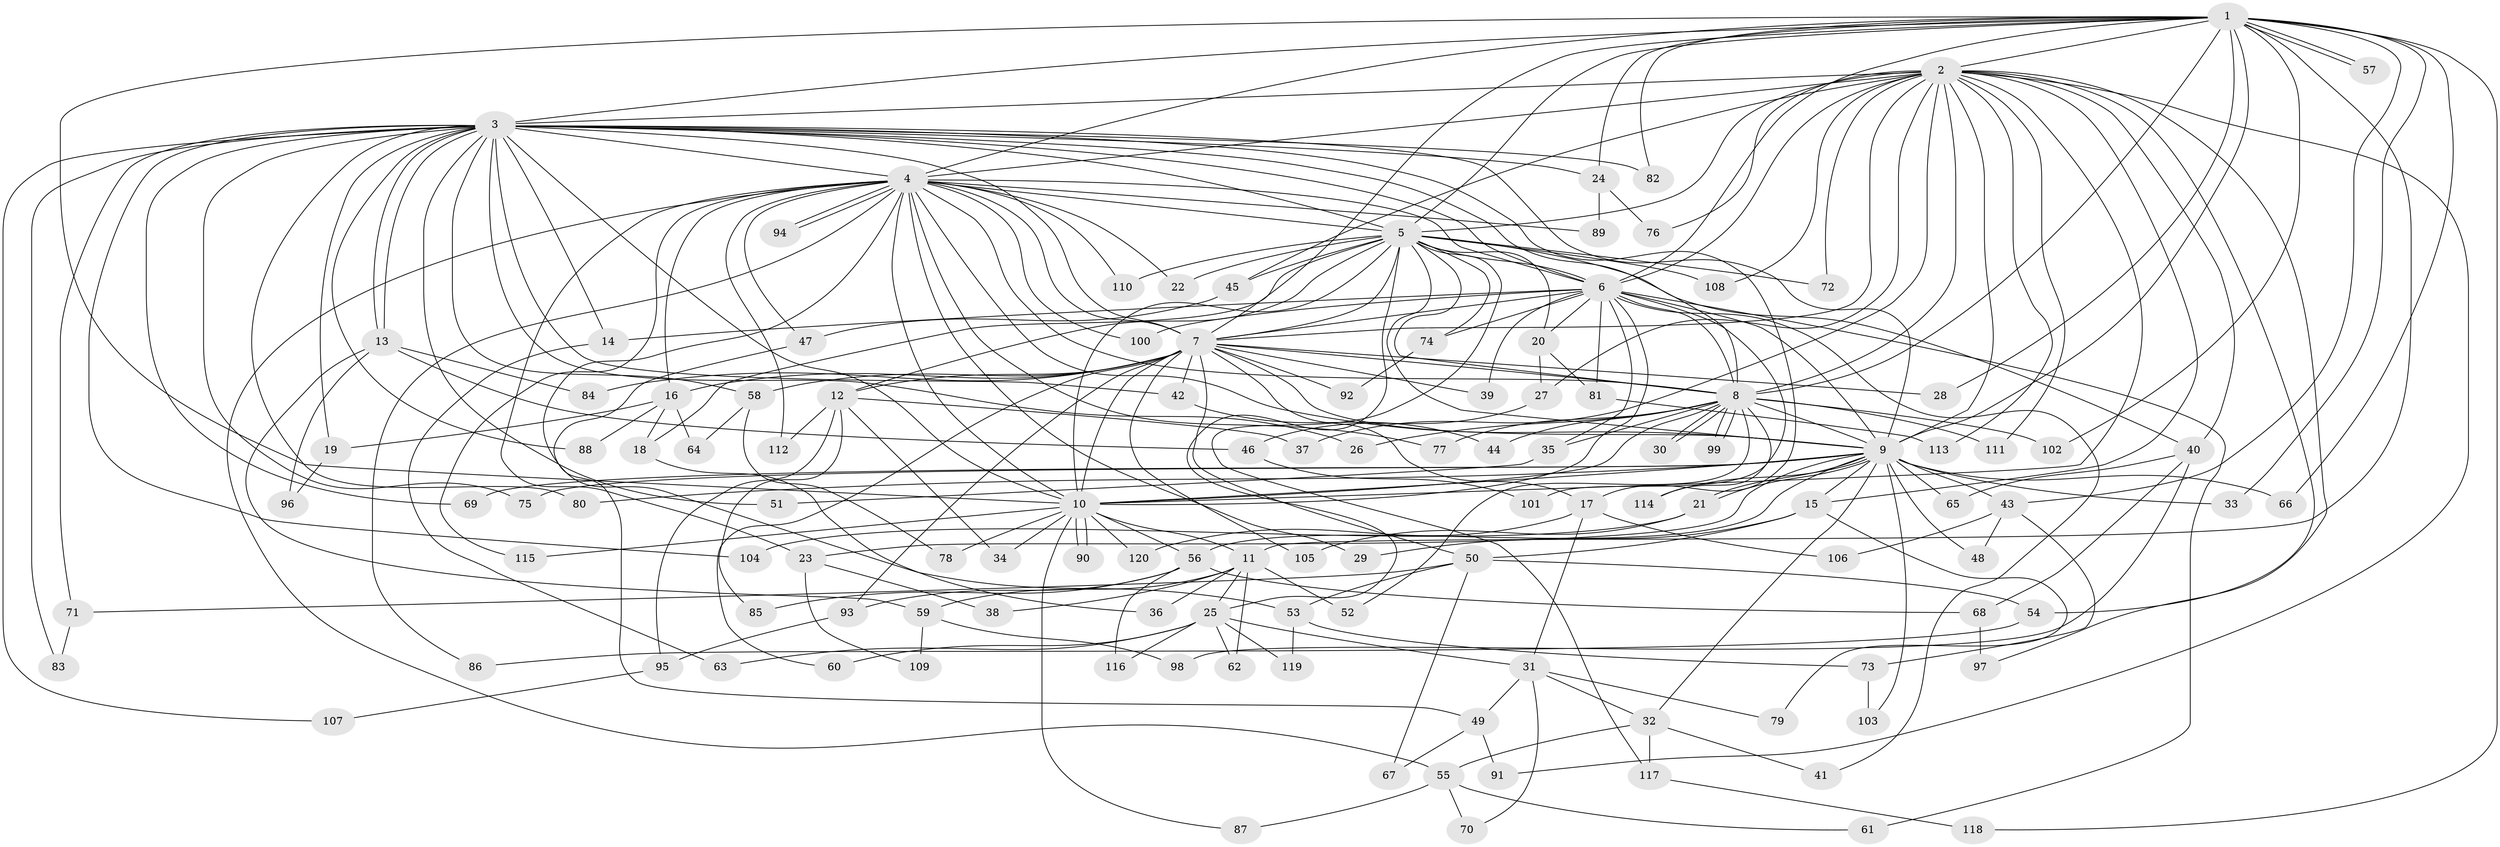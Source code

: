 // coarse degree distribution, {14: 0.05555555555555555, 18: 0.027777777777777776, 23: 0.027777777777777776, 7: 0.027777777777777776, 13: 0.027777777777777776, 6: 0.05555555555555555, 5: 0.08333333333333333, 1: 0.08333333333333333, 4: 0.027777777777777776, 2: 0.3888888888888889, 3: 0.19444444444444445}
// Generated by graph-tools (version 1.1) at 2025/17/03/04/25 18:17:14]
// undirected, 120 vertices, 265 edges
graph export_dot {
graph [start="1"]
  node [color=gray90,style=filled];
  1;
  2;
  3;
  4;
  5;
  6;
  7;
  8;
  9;
  10;
  11;
  12;
  13;
  14;
  15;
  16;
  17;
  18;
  19;
  20;
  21;
  22;
  23;
  24;
  25;
  26;
  27;
  28;
  29;
  30;
  31;
  32;
  33;
  34;
  35;
  36;
  37;
  38;
  39;
  40;
  41;
  42;
  43;
  44;
  45;
  46;
  47;
  48;
  49;
  50;
  51;
  52;
  53;
  54;
  55;
  56;
  57;
  58;
  59;
  60;
  61;
  62;
  63;
  64;
  65;
  66;
  67;
  68;
  69;
  70;
  71;
  72;
  73;
  74;
  75;
  76;
  77;
  78;
  79;
  80;
  81;
  82;
  83;
  84;
  85;
  86;
  87;
  88;
  89;
  90;
  91;
  92;
  93;
  94;
  95;
  96;
  97;
  98;
  99;
  100;
  101;
  102;
  103;
  104;
  105;
  106;
  107;
  108;
  109;
  110;
  111;
  112;
  113;
  114;
  115;
  116;
  117;
  118;
  119;
  120;
  1 -- 2;
  1 -- 3;
  1 -- 4;
  1 -- 5;
  1 -- 6;
  1 -- 7;
  1 -- 8;
  1 -- 9;
  1 -- 10;
  1 -- 11;
  1 -- 24;
  1 -- 28;
  1 -- 33;
  1 -- 43;
  1 -- 57;
  1 -- 57;
  1 -- 66;
  1 -- 82;
  1 -- 102;
  1 -- 118;
  2 -- 3;
  2 -- 4;
  2 -- 5;
  2 -- 6;
  2 -- 7;
  2 -- 8;
  2 -- 9;
  2 -- 10;
  2 -- 15;
  2 -- 27;
  2 -- 37;
  2 -- 40;
  2 -- 45;
  2 -- 54;
  2 -- 72;
  2 -- 76;
  2 -- 91;
  2 -- 97;
  2 -- 108;
  2 -- 111;
  2 -- 113;
  3 -- 4;
  3 -- 5;
  3 -- 6;
  3 -- 7;
  3 -- 8;
  3 -- 9;
  3 -- 10;
  3 -- 13;
  3 -- 13;
  3 -- 14;
  3 -- 17;
  3 -- 19;
  3 -- 24;
  3 -- 26;
  3 -- 42;
  3 -- 51;
  3 -- 58;
  3 -- 69;
  3 -- 71;
  3 -- 75;
  3 -- 80;
  3 -- 82;
  3 -- 83;
  3 -- 88;
  3 -- 104;
  3 -- 107;
  4 -- 5;
  4 -- 6;
  4 -- 7;
  4 -- 8;
  4 -- 9;
  4 -- 10;
  4 -- 16;
  4 -- 22;
  4 -- 23;
  4 -- 29;
  4 -- 47;
  4 -- 53;
  4 -- 55;
  4 -- 77;
  4 -- 86;
  4 -- 89;
  4 -- 94;
  4 -- 94;
  4 -- 100;
  4 -- 110;
  4 -- 112;
  4 -- 115;
  5 -- 6;
  5 -- 7;
  5 -- 8;
  5 -- 9;
  5 -- 10;
  5 -- 12;
  5 -- 18;
  5 -- 20;
  5 -- 22;
  5 -- 25;
  5 -- 40;
  5 -- 45;
  5 -- 72;
  5 -- 74;
  5 -- 108;
  5 -- 110;
  5 -- 117;
  6 -- 7;
  6 -- 8;
  6 -- 9;
  6 -- 10;
  6 -- 14;
  6 -- 20;
  6 -- 35;
  6 -- 39;
  6 -- 41;
  6 -- 61;
  6 -- 74;
  6 -- 81;
  6 -- 100;
  6 -- 101;
  7 -- 8;
  7 -- 9;
  7 -- 10;
  7 -- 12;
  7 -- 16;
  7 -- 17;
  7 -- 28;
  7 -- 39;
  7 -- 42;
  7 -- 50;
  7 -- 58;
  7 -- 60;
  7 -- 84;
  7 -- 92;
  7 -- 93;
  7 -- 105;
  8 -- 9;
  8 -- 10;
  8 -- 26;
  8 -- 30;
  8 -- 30;
  8 -- 35;
  8 -- 44;
  8 -- 52;
  8 -- 77;
  8 -- 99;
  8 -- 99;
  8 -- 102;
  8 -- 111;
  8 -- 114;
  9 -- 10;
  9 -- 15;
  9 -- 21;
  9 -- 21;
  9 -- 23;
  9 -- 32;
  9 -- 33;
  9 -- 43;
  9 -- 48;
  9 -- 56;
  9 -- 65;
  9 -- 66;
  9 -- 69;
  9 -- 75;
  9 -- 80;
  9 -- 103;
  9 -- 114;
  10 -- 11;
  10 -- 34;
  10 -- 56;
  10 -- 78;
  10 -- 87;
  10 -- 90;
  10 -- 90;
  10 -- 115;
  10 -- 120;
  11 -- 25;
  11 -- 36;
  11 -- 38;
  11 -- 52;
  11 -- 59;
  11 -- 62;
  12 -- 34;
  12 -- 37;
  12 -- 85;
  12 -- 95;
  12 -- 112;
  13 -- 46;
  13 -- 59;
  13 -- 84;
  13 -- 96;
  14 -- 63;
  15 -- 29;
  15 -- 50;
  15 -- 79;
  16 -- 18;
  16 -- 19;
  16 -- 64;
  16 -- 88;
  17 -- 31;
  17 -- 106;
  17 -- 120;
  18 -- 36;
  19 -- 96;
  20 -- 27;
  20 -- 81;
  21 -- 104;
  21 -- 105;
  23 -- 38;
  23 -- 109;
  24 -- 76;
  24 -- 89;
  25 -- 31;
  25 -- 60;
  25 -- 62;
  25 -- 63;
  25 -- 116;
  25 -- 119;
  27 -- 46;
  31 -- 32;
  31 -- 49;
  31 -- 70;
  31 -- 79;
  32 -- 41;
  32 -- 55;
  32 -- 117;
  35 -- 51;
  40 -- 65;
  40 -- 68;
  40 -- 98;
  42 -- 44;
  43 -- 48;
  43 -- 73;
  43 -- 106;
  45 -- 47;
  46 -- 101;
  47 -- 49;
  49 -- 67;
  49 -- 91;
  50 -- 53;
  50 -- 54;
  50 -- 67;
  50 -- 71;
  53 -- 73;
  53 -- 119;
  54 -- 86;
  55 -- 61;
  55 -- 70;
  55 -- 87;
  56 -- 68;
  56 -- 85;
  56 -- 93;
  56 -- 116;
  58 -- 64;
  58 -- 78;
  59 -- 98;
  59 -- 109;
  68 -- 97;
  71 -- 83;
  73 -- 103;
  74 -- 92;
  81 -- 113;
  93 -- 95;
  95 -- 107;
  117 -- 118;
}
